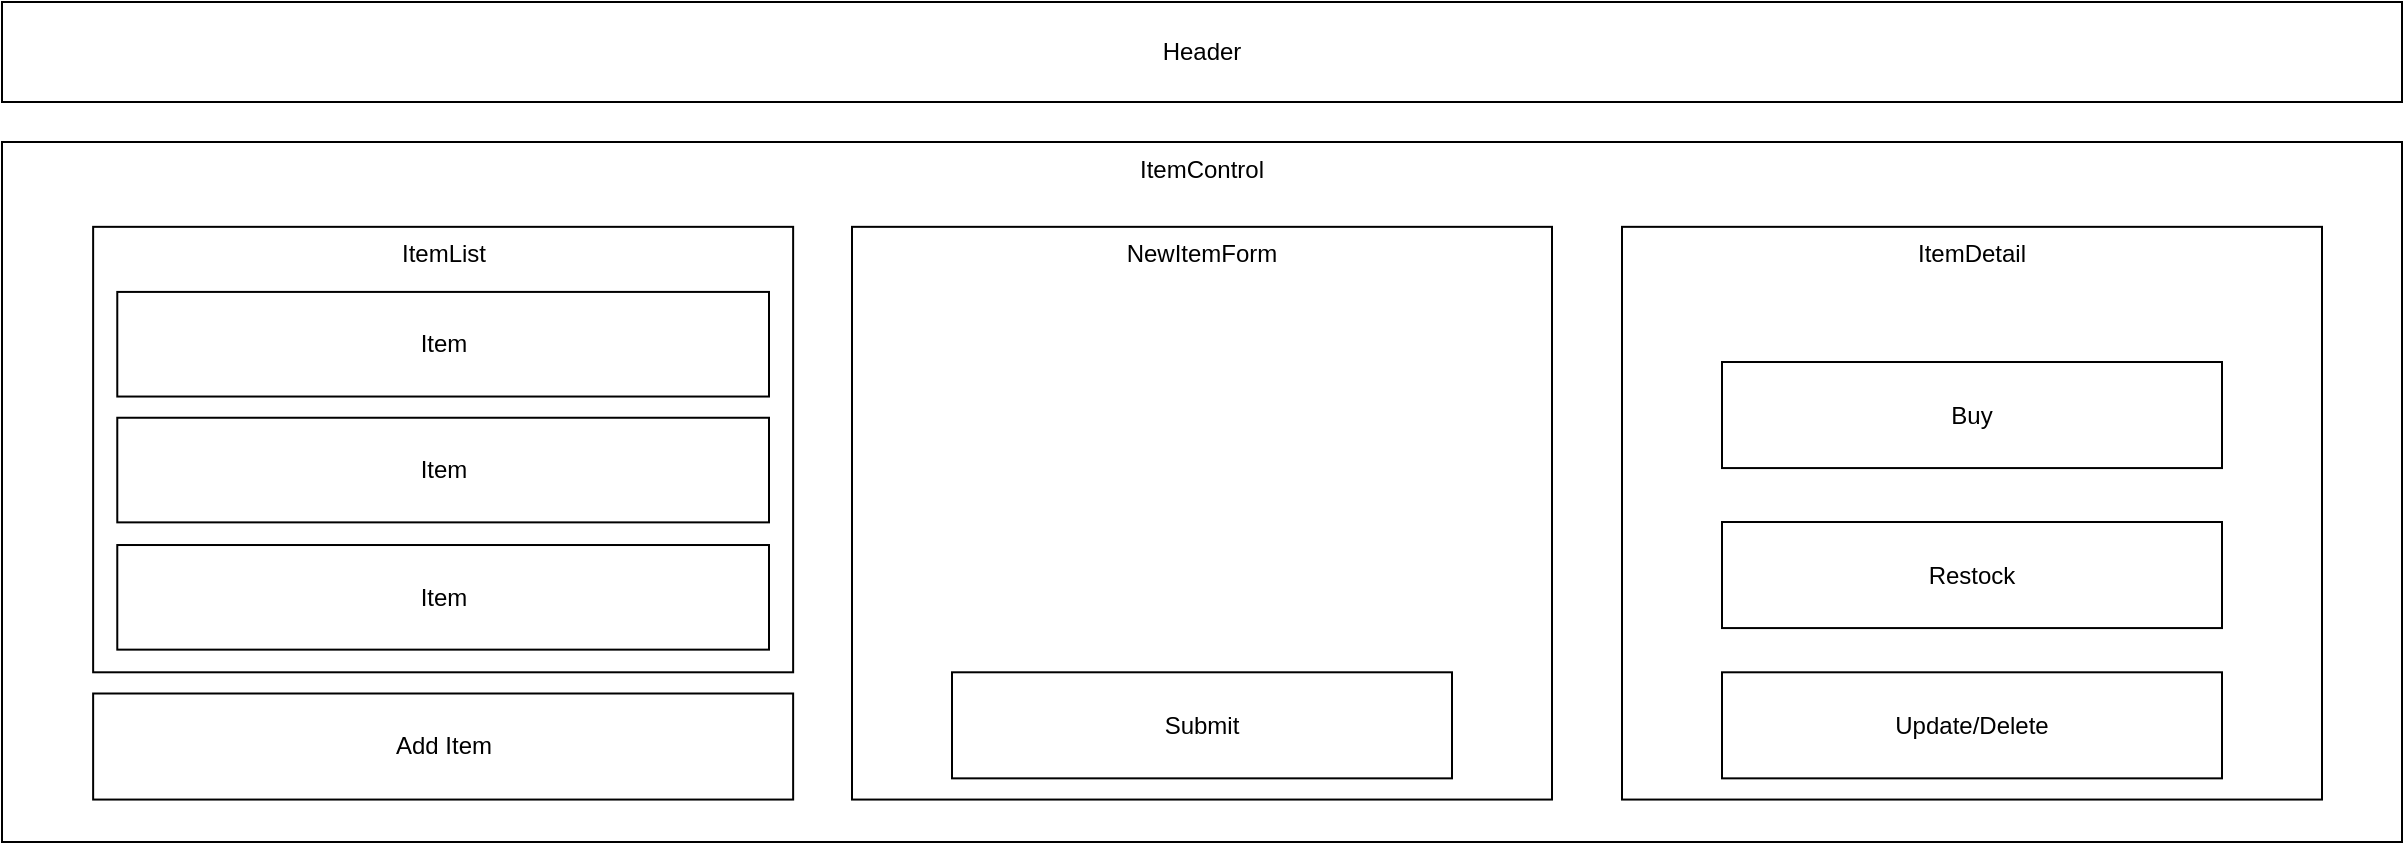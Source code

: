 <mxfile>
    <diagram id="C9pMarFbB6TXwQX7p874" name="Page-1">
        <mxGraphModel dx="929" dy="516" grid="1" gridSize="10" guides="1" tooltips="1" connect="1" arrows="1" fold="1" page="1" pageScale="1" pageWidth="850" pageHeight="1100" math="0" shadow="0">
            <root>
                <mxCell id="0"/>
                <mxCell id="1" parent="0"/>
                <mxCell id="2" value="Header" style="rounded=0;whiteSpace=wrap;html=1;" parent="1" vertex="1">
                    <mxGeometry x="250" y="20" width="1200" height="50" as="geometry"/>
                </mxCell>
                <mxCell id="18" value="" style="group" parent="1" vertex="1" connectable="0">
                    <mxGeometry x="250" y="90" width="1200" height="350" as="geometry"/>
                </mxCell>
                <mxCell id="3" value="ItemControl" style="rounded=0;whiteSpace=wrap;html=1;labelPosition=center;verticalLabelPosition=middle;align=center;verticalAlign=top;movable=1;resizable=1;rotatable=1;deletable=1;editable=1;connectable=1;" parent="18" vertex="1">
                    <mxGeometry width="1200" height="350" as="geometry"/>
                </mxCell>
                <mxCell id="19" value="" style="group" vertex="1" connectable="0" parent="18">
                    <mxGeometry x="45.57" y="42.42" width="350" height="286.36" as="geometry"/>
                </mxCell>
                <mxCell id="13" value="" style="group" parent="19" vertex="1" connectable="0">
                    <mxGeometry width="350" height="286.36" as="geometry"/>
                </mxCell>
                <mxCell id="4" value="ItemList" style="rounded=0;whiteSpace=wrap;html=1;verticalAlign=top;" parent="13" vertex="1">
                    <mxGeometry width="350" height="222.724" as="geometry"/>
                </mxCell>
                <mxCell id="6" value="Item" style="rounded=0;whiteSpace=wrap;html=1;" parent="13" vertex="1">
                    <mxGeometry x="12.07" y="32.539" width="325.86" height="52.308" as="geometry"/>
                </mxCell>
                <mxCell id="14" value="Item" style="rounded=0;whiteSpace=wrap;html=1;" parent="13" vertex="1">
                    <mxGeometry x="12.07" y="95.453" width="325.86" height="52.308" as="geometry"/>
                </mxCell>
                <mxCell id="15" value="Item" style="rounded=0;whiteSpace=wrap;html=1;" parent="13" vertex="1">
                    <mxGeometry x="12.07" y="159.089" width="325.86" height="52.308" as="geometry"/>
                </mxCell>
                <mxCell id="16" value="Add Item" style="rounded=0;whiteSpace=wrap;html=1;" parent="19" vertex="1">
                    <mxGeometry y="233.33" width="350" height="53.03" as="geometry"/>
                </mxCell>
                <mxCell id="20" value="" style="group" vertex="1" connectable="0" parent="18">
                    <mxGeometry x="425" y="42.42" width="350" height="286.36" as="geometry"/>
                </mxCell>
                <mxCell id="5" value="NewItemForm" style="rounded=0;whiteSpace=wrap;html=1;verticalAlign=top;movable=1;resizable=1;rotatable=1;deletable=1;editable=1;connectable=1;" parent="20" vertex="1">
                    <mxGeometry width="350.0" height="286.36" as="geometry"/>
                </mxCell>
                <mxCell id="17" value="Submit" style="rounded=0;whiteSpace=wrap;html=1;" parent="20" vertex="1">
                    <mxGeometry x="50.0" y="222.724" width="250.0" height="53.03" as="geometry"/>
                </mxCell>
                <mxCell id="21" value="" style="group" vertex="1" connectable="0" parent="18">
                    <mxGeometry x="810" y="42.42" width="350" height="286.36" as="geometry"/>
                </mxCell>
                <mxCell id="22" value="ItemDetail" style="rounded=0;whiteSpace=wrap;html=1;verticalAlign=top;movable=1;resizable=1;rotatable=1;deletable=1;editable=1;connectable=1;" vertex="1" parent="21">
                    <mxGeometry width="350.0" height="286.36" as="geometry"/>
                </mxCell>
                <mxCell id="23" value="Update/Delete" style="rounded=0;whiteSpace=wrap;html=1;" vertex="1" parent="21">
                    <mxGeometry x="50.0" y="222.724" width="250.0" height="53.03" as="geometry"/>
                </mxCell>
                <mxCell id="24" value="Restock" style="rounded=0;whiteSpace=wrap;html=1;" vertex="1" parent="21">
                    <mxGeometry x="50" y="147.584" width="250.0" height="53.03" as="geometry"/>
                </mxCell>
                <mxCell id="25" value="Buy" style="rounded=0;whiteSpace=wrap;html=1;" vertex="1" parent="21">
                    <mxGeometry x="50" y="67.584" width="250.0" height="53.03" as="geometry"/>
                </mxCell>
            </root>
        </mxGraphModel>
    </diagram>
</mxfile>